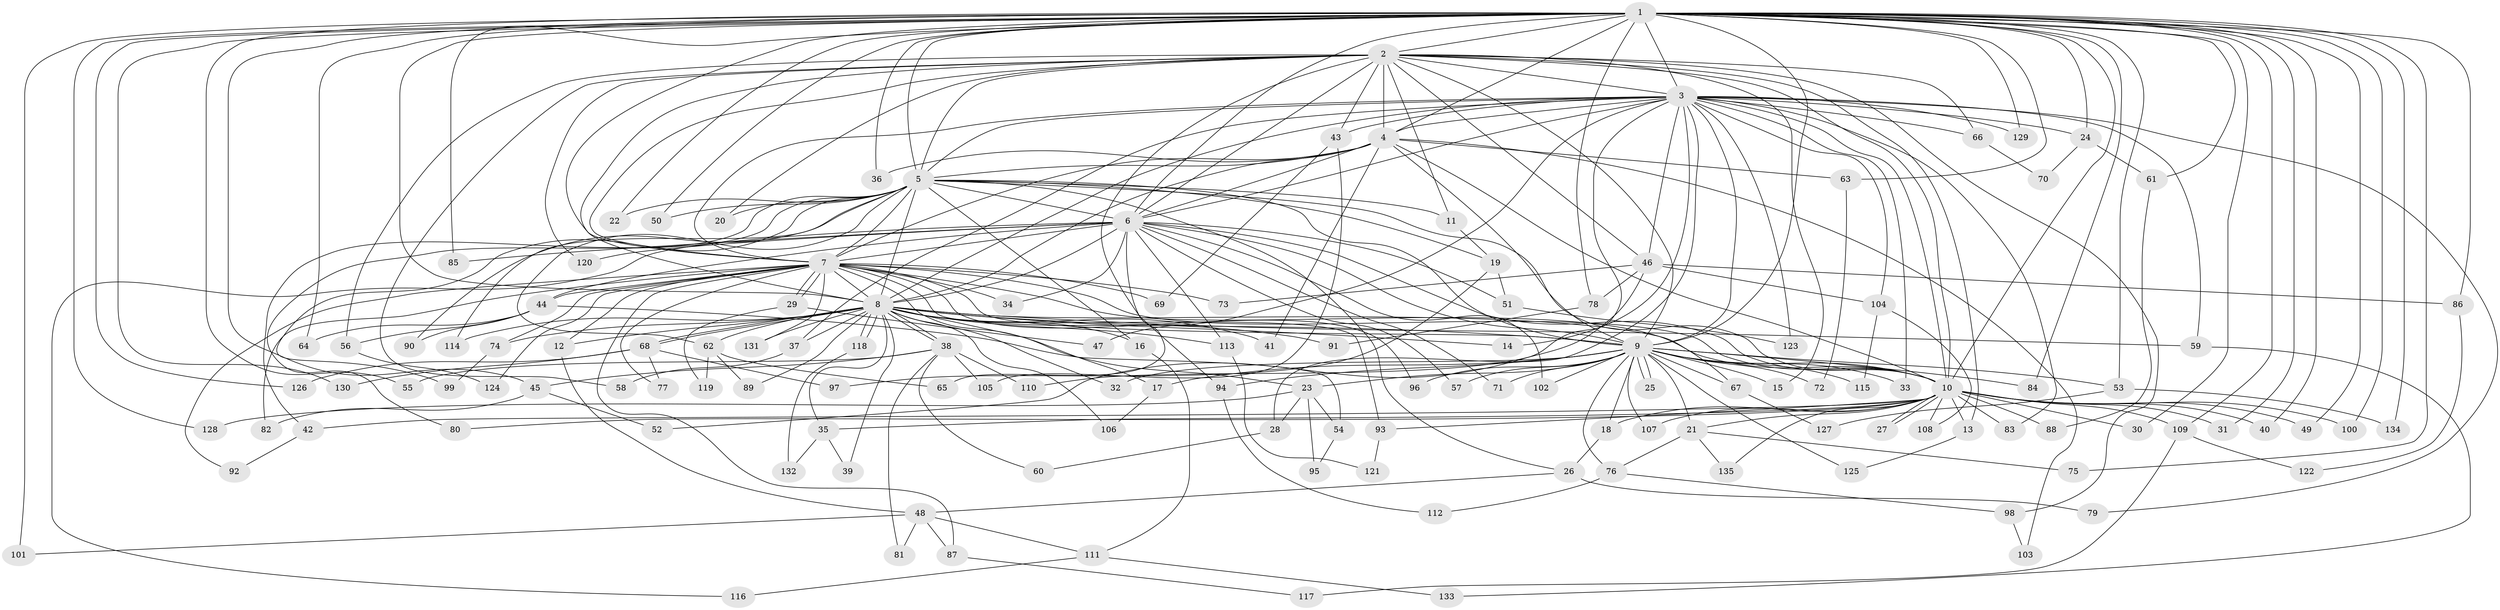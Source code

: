 // Generated by graph-tools (version 1.1) at 2025/01/03/09/25 03:01:33]
// undirected, 135 vertices, 295 edges
graph export_dot {
graph [start="1"]
  node [color=gray90,style=filled];
  1;
  2;
  3;
  4;
  5;
  6;
  7;
  8;
  9;
  10;
  11;
  12;
  13;
  14;
  15;
  16;
  17;
  18;
  19;
  20;
  21;
  22;
  23;
  24;
  25;
  26;
  27;
  28;
  29;
  30;
  31;
  32;
  33;
  34;
  35;
  36;
  37;
  38;
  39;
  40;
  41;
  42;
  43;
  44;
  45;
  46;
  47;
  48;
  49;
  50;
  51;
  52;
  53;
  54;
  55;
  56;
  57;
  58;
  59;
  60;
  61;
  62;
  63;
  64;
  65;
  66;
  67;
  68;
  69;
  70;
  71;
  72;
  73;
  74;
  75;
  76;
  77;
  78;
  79;
  80;
  81;
  82;
  83;
  84;
  85;
  86;
  87;
  88;
  89;
  90;
  91;
  92;
  93;
  94;
  95;
  96;
  97;
  98;
  99;
  100;
  101;
  102;
  103;
  104;
  105;
  106;
  107;
  108;
  109;
  110;
  111;
  112;
  113;
  114;
  115;
  116;
  117;
  118;
  119;
  120;
  121;
  122;
  123;
  124;
  125;
  126;
  127;
  128;
  129;
  130;
  131;
  132;
  133;
  134;
  135;
  1 -- 2;
  1 -- 3;
  1 -- 4;
  1 -- 5;
  1 -- 6;
  1 -- 7;
  1 -- 8;
  1 -- 9;
  1 -- 10;
  1 -- 22;
  1 -- 24;
  1 -- 30;
  1 -- 31;
  1 -- 36;
  1 -- 40;
  1 -- 45;
  1 -- 49;
  1 -- 50;
  1 -- 53;
  1 -- 55;
  1 -- 61;
  1 -- 63;
  1 -- 64;
  1 -- 75;
  1 -- 78;
  1 -- 84;
  1 -- 85;
  1 -- 86;
  1 -- 100;
  1 -- 101;
  1 -- 109;
  1 -- 126;
  1 -- 128;
  1 -- 129;
  1 -- 130;
  1 -- 134;
  2 -- 3;
  2 -- 4;
  2 -- 5;
  2 -- 6;
  2 -- 7;
  2 -- 8;
  2 -- 9;
  2 -- 10;
  2 -- 11;
  2 -- 13;
  2 -- 15;
  2 -- 20;
  2 -- 43;
  2 -- 46;
  2 -- 56;
  2 -- 58;
  2 -- 66;
  2 -- 94;
  2 -- 98;
  2 -- 120;
  3 -- 4;
  3 -- 5;
  3 -- 6;
  3 -- 7;
  3 -- 8;
  3 -- 9;
  3 -- 10;
  3 -- 14;
  3 -- 24;
  3 -- 28;
  3 -- 33;
  3 -- 37;
  3 -- 43;
  3 -- 46;
  3 -- 47;
  3 -- 52;
  3 -- 59;
  3 -- 66;
  3 -- 79;
  3 -- 83;
  3 -- 104;
  3 -- 123;
  3 -- 129;
  4 -- 5;
  4 -- 6;
  4 -- 7;
  4 -- 8;
  4 -- 9;
  4 -- 10;
  4 -- 36;
  4 -- 41;
  4 -- 63;
  4 -- 103;
  5 -- 6;
  5 -- 7;
  5 -- 8;
  5 -- 9;
  5 -- 10;
  5 -- 11;
  5 -- 16;
  5 -- 19;
  5 -- 20;
  5 -- 22;
  5 -- 26;
  5 -- 42;
  5 -- 50;
  5 -- 62;
  5 -- 80;
  5 -- 90;
  5 -- 99;
  5 -- 114;
  6 -- 7;
  6 -- 8;
  6 -- 9;
  6 -- 10;
  6 -- 34;
  6 -- 44;
  6 -- 51;
  6 -- 57;
  6 -- 65;
  6 -- 71;
  6 -- 85;
  6 -- 102;
  6 -- 113;
  6 -- 116;
  6 -- 120;
  7 -- 8;
  7 -- 9;
  7 -- 10;
  7 -- 12;
  7 -- 17;
  7 -- 29;
  7 -- 29;
  7 -- 34;
  7 -- 44;
  7 -- 67;
  7 -- 69;
  7 -- 73;
  7 -- 74;
  7 -- 77;
  7 -- 82;
  7 -- 87;
  7 -- 92;
  7 -- 93;
  7 -- 96;
  7 -- 124;
  7 -- 131;
  8 -- 9;
  8 -- 10;
  8 -- 12;
  8 -- 14;
  8 -- 16;
  8 -- 23;
  8 -- 32;
  8 -- 35;
  8 -- 37;
  8 -- 38;
  8 -- 38;
  8 -- 39;
  8 -- 41;
  8 -- 59;
  8 -- 62;
  8 -- 68;
  8 -- 68;
  8 -- 74;
  8 -- 89;
  8 -- 91;
  8 -- 106;
  8 -- 113;
  8 -- 114;
  8 -- 118;
  8 -- 118;
  8 -- 131;
  9 -- 10;
  9 -- 15;
  9 -- 17;
  9 -- 18;
  9 -- 21;
  9 -- 23;
  9 -- 25;
  9 -- 25;
  9 -- 32;
  9 -- 33;
  9 -- 53;
  9 -- 57;
  9 -- 67;
  9 -- 71;
  9 -- 72;
  9 -- 76;
  9 -- 84;
  9 -- 94;
  9 -- 96;
  9 -- 102;
  9 -- 107;
  9 -- 115;
  9 -- 125;
  10 -- 13;
  10 -- 18;
  10 -- 21;
  10 -- 27;
  10 -- 27;
  10 -- 30;
  10 -- 31;
  10 -- 35;
  10 -- 40;
  10 -- 42;
  10 -- 49;
  10 -- 80;
  10 -- 83;
  10 -- 88;
  10 -- 93;
  10 -- 100;
  10 -- 107;
  10 -- 108;
  10 -- 109;
  10 -- 135;
  11 -- 19;
  12 -- 48;
  13 -- 125;
  16 -- 111;
  17 -- 106;
  18 -- 26;
  19 -- 51;
  19 -- 97;
  21 -- 75;
  21 -- 76;
  21 -- 135;
  23 -- 28;
  23 -- 54;
  23 -- 95;
  23 -- 128;
  24 -- 61;
  24 -- 70;
  26 -- 48;
  26 -- 79;
  28 -- 60;
  29 -- 47;
  29 -- 119;
  35 -- 39;
  35 -- 132;
  37 -- 58;
  38 -- 45;
  38 -- 55;
  38 -- 60;
  38 -- 81;
  38 -- 105;
  38 -- 110;
  42 -- 92;
  43 -- 69;
  43 -- 105;
  44 -- 54;
  44 -- 56;
  44 -- 64;
  44 -- 90;
  45 -- 52;
  45 -- 82;
  46 -- 73;
  46 -- 78;
  46 -- 86;
  46 -- 104;
  46 -- 110;
  48 -- 81;
  48 -- 87;
  48 -- 101;
  48 -- 111;
  51 -- 123;
  53 -- 127;
  53 -- 134;
  54 -- 95;
  56 -- 124;
  59 -- 133;
  61 -- 88;
  62 -- 65;
  62 -- 89;
  62 -- 119;
  63 -- 72;
  66 -- 70;
  67 -- 127;
  68 -- 77;
  68 -- 97;
  68 -- 126;
  68 -- 130;
  74 -- 99;
  76 -- 98;
  76 -- 112;
  78 -- 91;
  86 -- 122;
  87 -- 117;
  93 -- 121;
  94 -- 112;
  98 -- 103;
  104 -- 108;
  104 -- 115;
  109 -- 117;
  109 -- 122;
  111 -- 116;
  111 -- 133;
  113 -- 121;
  118 -- 132;
}

